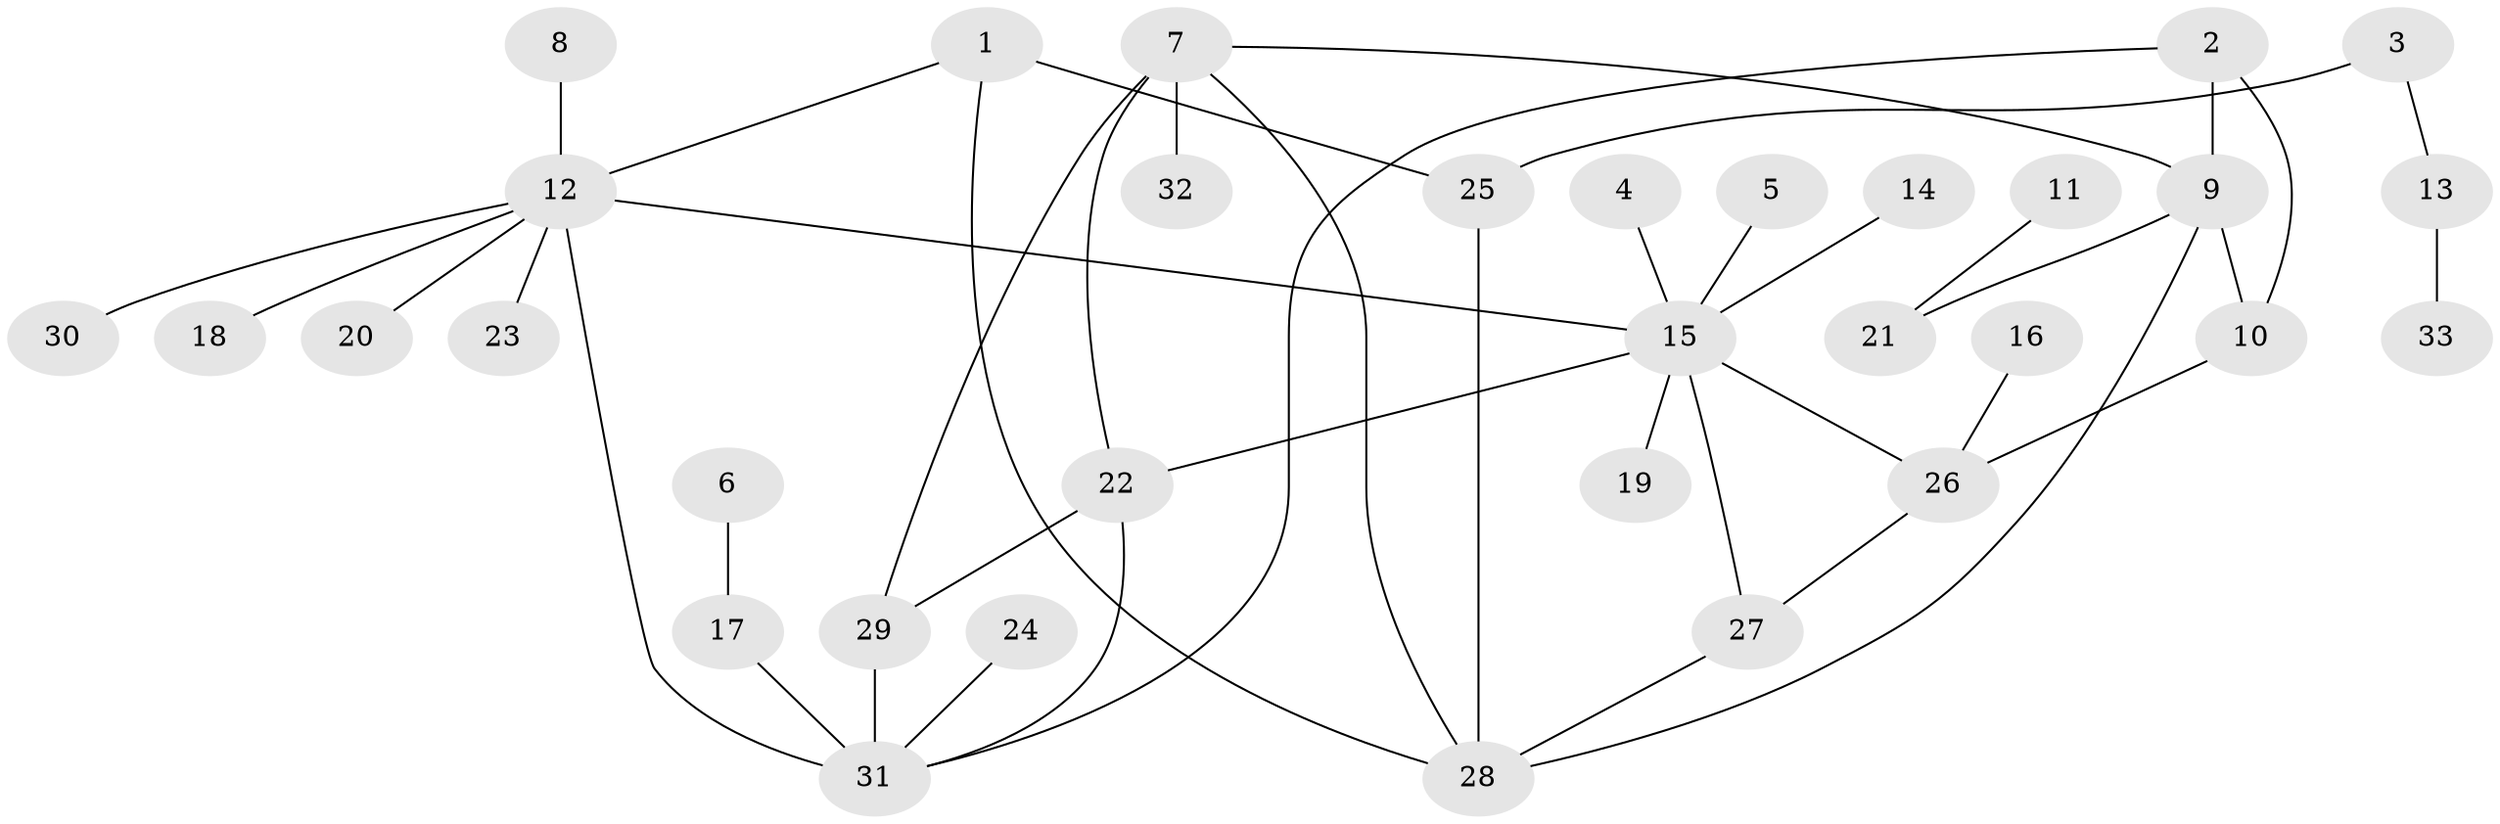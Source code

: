 // original degree distribution, {5: 0.07575757575757576, 3: 0.07575757575757576, 7: 0.045454545454545456, 9: 0.015151515151515152, 11: 0.015151515151515152, 2: 0.10606060606060606, 6: 0.015151515151515152, 10: 0.015151515151515152, 1: 0.6212121212121212, 4: 0.015151515151515152}
// Generated by graph-tools (version 1.1) at 2025/02/03/09/25 03:02:32]
// undirected, 33 vertices, 43 edges
graph export_dot {
graph [start="1"]
  node [color=gray90,style=filled];
  1;
  2;
  3;
  4;
  5;
  6;
  7;
  8;
  9;
  10;
  11;
  12;
  13;
  14;
  15;
  16;
  17;
  18;
  19;
  20;
  21;
  22;
  23;
  24;
  25;
  26;
  27;
  28;
  29;
  30;
  31;
  32;
  33;
  1 -- 12 [weight=1.0];
  1 -- 25 [weight=1.0];
  1 -- 28 [weight=1.0];
  2 -- 9 [weight=1.0];
  2 -- 10 [weight=1.0];
  2 -- 31 [weight=1.0];
  3 -- 13 [weight=1.0];
  3 -- 25 [weight=1.0];
  4 -- 15 [weight=1.0];
  5 -- 15 [weight=1.0];
  6 -- 17 [weight=1.0];
  7 -- 9 [weight=1.0];
  7 -- 22 [weight=1.0];
  7 -- 28 [weight=1.0];
  7 -- 29 [weight=1.0];
  7 -- 32 [weight=1.0];
  8 -- 12 [weight=1.0];
  9 -- 10 [weight=1.0];
  9 -- 21 [weight=1.0];
  9 -- 28 [weight=1.0];
  10 -- 26 [weight=1.0];
  11 -- 21 [weight=1.0];
  12 -- 15 [weight=1.0];
  12 -- 18 [weight=1.0];
  12 -- 20 [weight=1.0];
  12 -- 23 [weight=1.0];
  12 -- 30 [weight=1.0];
  12 -- 31 [weight=2.0];
  13 -- 33 [weight=1.0];
  14 -- 15 [weight=1.0];
  15 -- 19 [weight=1.0];
  15 -- 22 [weight=1.0];
  15 -- 26 [weight=1.0];
  15 -- 27 [weight=1.0];
  16 -- 26 [weight=1.0];
  17 -- 31 [weight=1.0];
  22 -- 29 [weight=1.0];
  22 -- 31 [weight=1.0];
  24 -- 31 [weight=1.0];
  25 -- 28 [weight=1.0];
  26 -- 27 [weight=1.0];
  27 -- 28 [weight=1.0];
  29 -- 31 [weight=2.0];
}

